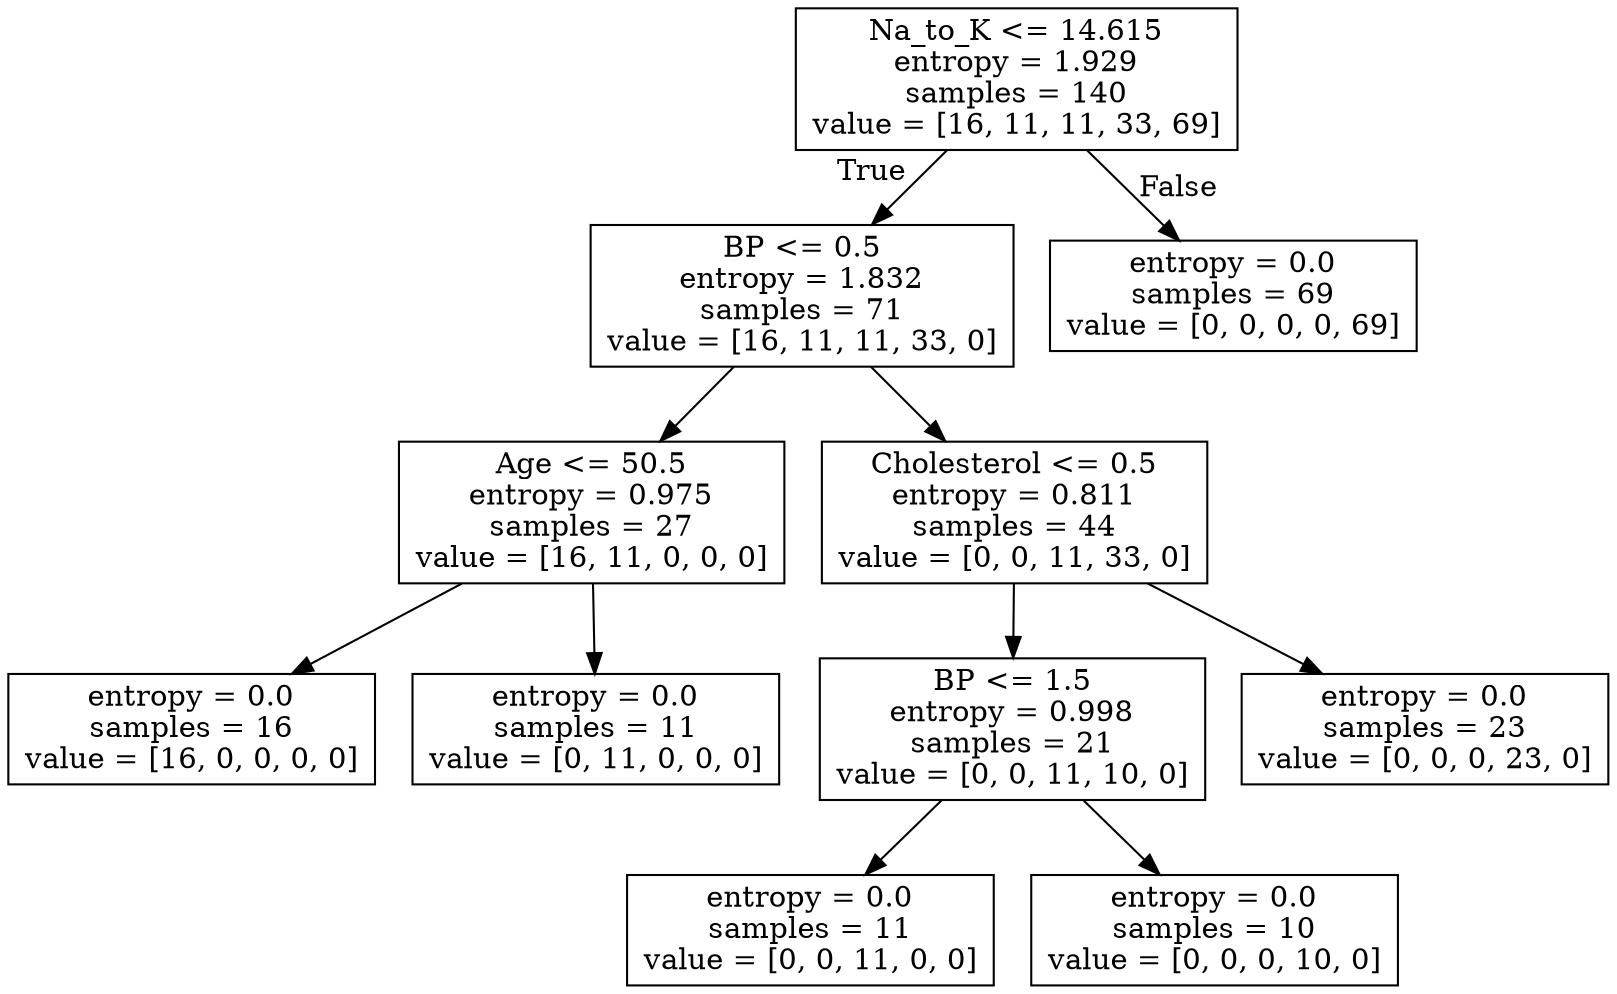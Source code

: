 digraph Tree {
node [shape=box] ;
0 [label="Na_to_K <= 14.615\nentropy = 1.929\nsamples = 140\nvalue = [16, 11, 11, 33, 69]"] ;
1 [label="BP <= 0.5\nentropy = 1.832\nsamples = 71\nvalue = [16, 11, 11, 33, 0]"] ;
0 -> 1 [labeldistance=2.5, labelangle=45, headlabel="True"] ;
2 [label="Age <= 50.5\nentropy = 0.975\nsamples = 27\nvalue = [16, 11, 0, 0, 0]"] ;
1 -> 2 ;
3 [label="entropy = 0.0\nsamples = 16\nvalue = [16, 0, 0, 0, 0]"] ;
2 -> 3 ;
4 [label="entropy = 0.0\nsamples = 11\nvalue = [0, 11, 0, 0, 0]"] ;
2 -> 4 ;
5 [label="Cholesterol <= 0.5\nentropy = 0.811\nsamples = 44\nvalue = [0, 0, 11, 33, 0]"] ;
1 -> 5 ;
6 [label="BP <= 1.5\nentropy = 0.998\nsamples = 21\nvalue = [0, 0, 11, 10, 0]"] ;
5 -> 6 ;
7 [label="entropy = 0.0\nsamples = 11\nvalue = [0, 0, 11, 0, 0]"] ;
6 -> 7 ;
8 [label="entropy = 0.0\nsamples = 10\nvalue = [0, 0, 0, 10, 0]"] ;
6 -> 8 ;
9 [label="entropy = 0.0\nsamples = 23\nvalue = [0, 0, 0, 23, 0]"] ;
5 -> 9 ;
10 [label="entropy = 0.0\nsamples = 69\nvalue = [0, 0, 0, 0, 69]"] ;
0 -> 10 [labeldistance=2.5, labelangle=-45, headlabel="False"] ;
}